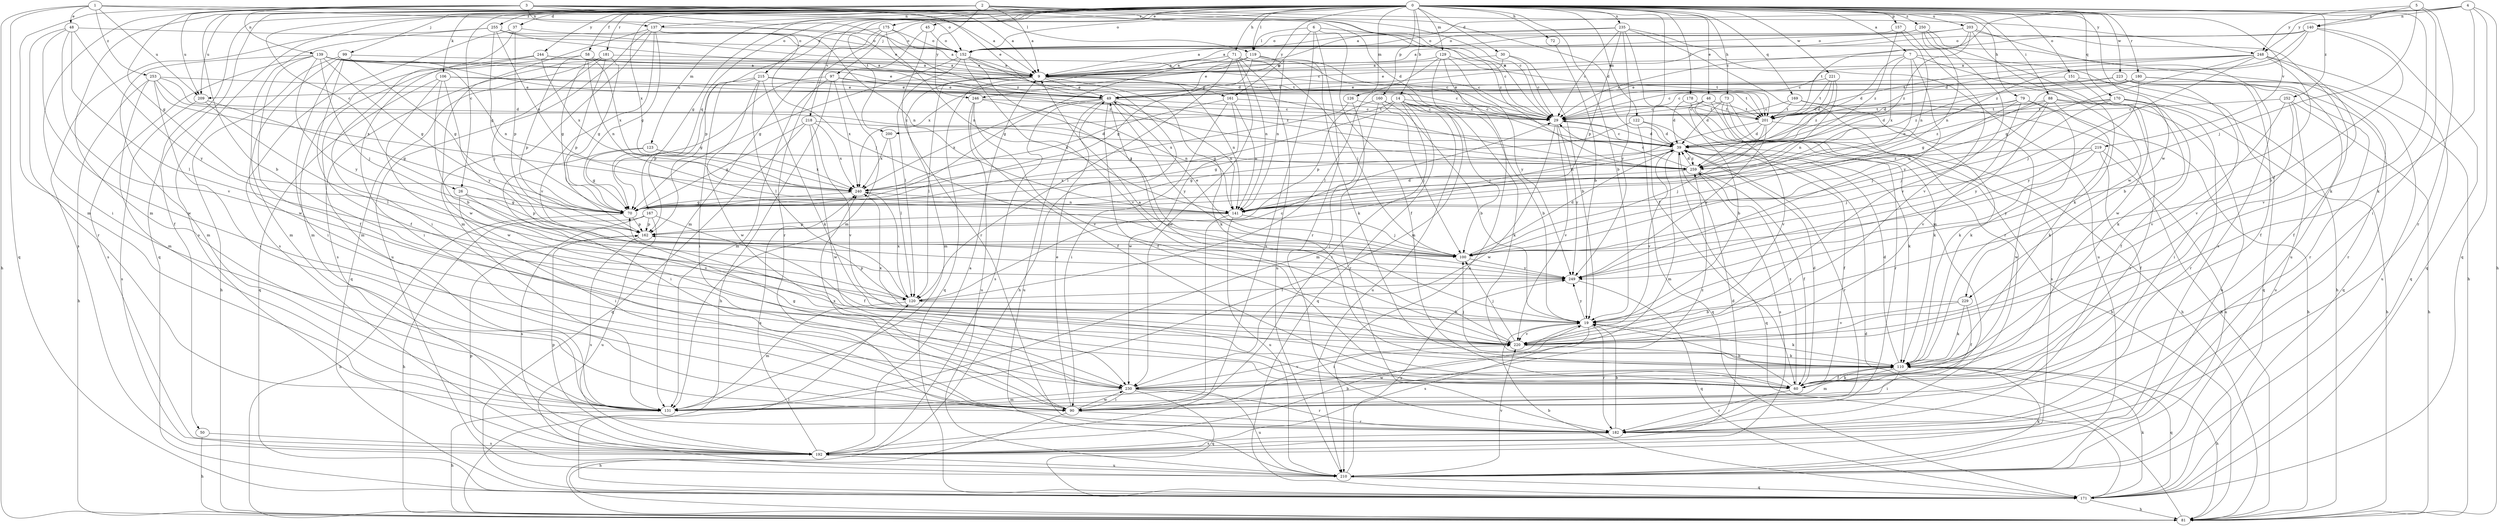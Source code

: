 strict digraph  {
0;
1;
2;
3;
4;
5;
6;
7;
9;
14;
19;
26;
29;
30;
37;
39;
45;
46;
48;
49;
50;
58;
60;
70;
71;
72;
73;
79;
81;
88;
90;
97;
99;
100;
106;
110;
119;
120;
122;
123;
126;
129;
131;
137;
139;
140;
141;
151;
152;
157;
160;
161;
162;
167;
169;
170;
171;
175;
178;
180;
181;
182;
192;
200;
201;
203;
209;
210;
215;
218;
219;
220;
221;
223;
229;
230;
235;
240;
244;
246;
248;
249;
250;
252;
253;
255;
259;
0 -> 7  [label=a];
0 -> 14  [label=b];
0 -> 19  [label=b];
0 -> 26  [label=c];
0 -> 30  [label=d];
0 -> 37  [label=d];
0 -> 45  [label=e];
0 -> 46  [label=e];
0 -> 50  [label=f];
0 -> 58  [label=f];
0 -> 60  [label=f];
0 -> 70  [label=g];
0 -> 71  [label=h];
0 -> 72  [label=h];
0 -> 73  [label=h];
0 -> 79  [label=h];
0 -> 88  [label=i];
0 -> 97  [label=j];
0 -> 99  [label=j];
0 -> 106  [label=k];
0 -> 110  [label=k];
0 -> 119  [label=l];
0 -> 122  [label=m];
0 -> 123  [label=m];
0 -> 126  [label=m];
0 -> 129  [label=m];
0 -> 137  [label=n];
0 -> 151  [label=o];
0 -> 152  [label=o];
0 -> 157  [label=p];
0 -> 160  [label=p];
0 -> 167  [label=q];
0 -> 169  [label=q];
0 -> 170  [label=q];
0 -> 171  [label=q];
0 -> 175  [label=r];
0 -> 178  [label=r];
0 -> 180  [label=r];
0 -> 181  [label=r];
0 -> 192  [label=s];
0 -> 200  [label=t];
0 -> 203  [label=u];
0 -> 209  [label=u];
0 -> 215  [label=v];
0 -> 218  [label=v];
0 -> 219  [label=v];
0 -> 221  [label=w];
0 -> 223  [label=w];
0 -> 229  [label=w];
0 -> 235  [label=x];
0 -> 240  [label=x];
0 -> 244  [label=y];
0 -> 246  [label=y];
0 -> 250  [label=z];
0 -> 252  [label=z];
1 -> 9  [label=a];
1 -> 48  [label=e];
1 -> 49  [label=e];
1 -> 81  [label=h];
1 -> 152  [label=o];
1 -> 171  [label=q];
1 -> 209  [label=u];
1 -> 253  [label=z];
2 -> 9  [label=a];
2 -> 19  [label=b];
2 -> 26  [label=c];
2 -> 29  [label=c];
2 -> 39  [label=d];
2 -> 131  [label=m];
2 -> 246  [label=y];
2 -> 248  [label=y];
2 -> 255  [label=z];
2 -> 259  [label=z];
3 -> 9  [label=a];
3 -> 29  [label=c];
3 -> 39  [label=d];
3 -> 49  [label=e];
3 -> 70  [label=g];
3 -> 90  [label=i];
3 -> 119  [label=l];
3 -> 131  [label=m];
3 -> 137  [label=n];
3 -> 139  [label=n];
3 -> 209  [label=u];
3 -> 259  [label=z];
4 -> 9  [label=a];
4 -> 29  [label=c];
4 -> 81  [label=h];
4 -> 110  [label=k];
4 -> 140  [label=n];
4 -> 171  [label=q];
4 -> 248  [label=y];
5 -> 90  [label=i];
5 -> 100  [label=j];
5 -> 140  [label=n];
5 -> 182  [label=r];
5 -> 248  [label=y];
6 -> 29  [label=c];
6 -> 60  [label=f];
6 -> 119  [label=l];
6 -> 161  [label=p];
6 -> 182  [label=r];
6 -> 192  [label=s];
7 -> 9  [label=a];
7 -> 39  [label=d];
7 -> 81  [label=h];
7 -> 141  [label=n];
7 -> 229  [label=w];
7 -> 240  [label=x];
7 -> 249  [label=y];
9 -> 49  [label=e];
9 -> 110  [label=k];
9 -> 120  [label=l];
9 -> 131  [label=m];
9 -> 141  [label=n];
9 -> 161  [label=p];
9 -> 171  [label=q];
9 -> 209  [label=u];
14 -> 19  [label=b];
14 -> 29  [label=c];
14 -> 70  [label=g];
14 -> 90  [label=i];
14 -> 100  [label=j];
14 -> 110  [label=k];
14 -> 171  [label=q];
14 -> 200  [label=t];
14 -> 210  [label=u];
19 -> 9  [label=a];
19 -> 90  [label=i];
19 -> 110  [label=k];
19 -> 182  [label=r];
19 -> 192  [label=s];
19 -> 220  [label=v];
19 -> 249  [label=y];
26 -> 70  [label=g];
26 -> 90  [label=i];
26 -> 162  [label=p];
26 -> 220  [label=v];
29 -> 39  [label=d];
29 -> 220  [label=v];
29 -> 230  [label=w];
29 -> 249  [label=y];
30 -> 9  [label=a];
30 -> 19  [label=b];
30 -> 29  [label=c];
30 -> 49  [label=e];
37 -> 90  [label=i];
37 -> 152  [label=o];
37 -> 162  [label=p];
37 -> 192  [label=s];
39 -> 29  [label=c];
39 -> 60  [label=f];
39 -> 70  [label=g];
39 -> 131  [label=m];
39 -> 171  [label=q];
39 -> 182  [label=r];
39 -> 220  [label=v];
39 -> 259  [label=z];
45 -> 131  [label=m];
45 -> 152  [label=o];
45 -> 182  [label=r];
46 -> 19  [label=b];
46 -> 29  [label=c];
46 -> 81  [label=h];
46 -> 110  [label=k];
46 -> 201  [label=t];
48 -> 120  [label=l];
48 -> 152  [label=o];
48 -> 182  [label=r];
48 -> 220  [label=v];
48 -> 230  [label=w];
48 -> 249  [label=y];
49 -> 29  [label=c];
49 -> 60  [label=f];
49 -> 141  [label=n];
49 -> 192  [label=s];
49 -> 210  [label=u];
49 -> 240  [label=x];
49 -> 249  [label=y];
50 -> 81  [label=h];
50 -> 192  [label=s];
58 -> 9  [label=a];
58 -> 70  [label=g];
58 -> 131  [label=m];
58 -> 141  [label=n];
58 -> 162  [label=p];
58 -> 240  [label=x];
60 -> 19  [label=b];
60 -> 39  [label=d];
60 -> 70  [label=g];
60 -> 110  [label=k];
60 -> 182  [label=r];
60 -> 259  [label=z];
70 -> 81  [label=h];
70 -> 162  [label=p];
71 -> 9  [label=a];
71 -> 29  [label=c];
71 -> 70  [label=g];
71 -> 100  [label=j];
71 -> 120  [label=l];
71 -> 141  [label=n];
71 -> 210  [label=u];
71 -> 230  [label=w];
72 -> 19  [label=b];
73 -> 29  [label=c];
73 -> 39  [label=d];
73 -> 81  [label=h];
73 -> 192  [label=s];
73 -> 220  [label=v];
79 -> 39  [label=d];
79 -> 81  [label=h];
79 -> 110  [label=k];
79 -> 141  [label=n];
79 -> 201  [label=t];
79 -> 220  [label=v];
81 -> 39  [label=d];
88 -> 100  [label=j];
88 -> 110  [label=k];
88 -> 182  [label=r];
88 -> 201  [label=t];
88 -> 210  [label=u];
88 -> 249  [label=y];
88 -> 259  [label=z];
90 -> 49  [label=e];
90 -> 81  [label=h];
90 -> 182  [label=r];
90 -> 230  [label=w];
90 -> 240  [label=x];
90 -> 259  [label=z];
97 -> 29  [label=c];
97 -> 49  [label=e];
97 -> 70  [label=g];
97 -> 81  [label=h];
97 -> 131  [label=m];
97 -> 240  [label=x];
99 -> 9  [label=a];
99 -> 60  [label=f];
99 -> 70  [label=g];
99 -> 81  [label=h];
99 -> 90  [label=i];
99 -> 131  [label=m];
100 -> 39  [label=d];
100 -> 49  [label=e];
100 -> 249  [label=y];
106 -> 19  [label=b];
106 -> 49  [label=e];
106 -> 171  [label=q];
106 -> 230  [label=w];
106 -> 249  [label=y];
106 -> 259  [label=z];
110 -> 39  [label=d];
110 -> 60  [label=f];
110 -> 81  [label=h];
110 -> 90  [label=i];
110 -> 100  [label=j];
110 -> 131  [label=m];
110 -> 171  [label=q];
110 -> 230  [label=w];
119 -> 9  [label=a];
119 -> 29  [label=c];
119 -> 49  [label=e];
119 -> 70  [label=g];
119 -> 110  [label=k];
119 -> 141  [label=n];
119 -> 240  [label=x];
120 -> 19  [label=b];
120 -> 29  [label=c];
120 -> 131  [label=m];
120 -> 162  [label=p];
120 -> 240  [label=x];
122 -> 39  [label=d];
122 -> 70  [label=g];
122 -> 110  [label=k];
122 -> 171  [label=q];
123 -> 70  [label=g];
123 -> 90  [label=i];
123 -> 240  [label=x];
123 -> 259  [label=z];
126 -> 29  [label=c];
126 -> 182  [label=r];
126 -> 240  [label=x];
129 -> 9  [label=a];
129 -> 120  [label=l];
129 -> 131  [label=m];
129 -> 201  [label=t];
129 -> 210  [label=u];
129 -> 249  [label=y];
131 -> 81  [label=h];
137 -> 70  [label=g];
137 -> 100  [label=j];
137 -> 131  [label=m];
137 -> 141  [label=n];
137 -> 152  [label=o];
137 -> 210  [label=u];
137 -> 220  [label=v];
137 -> 230  [label=w];
139 -> 9  [label=a];
139 -> 49  [label=e];
139 -> 60  [label=f];
139 -> 70  [label=g];
139 -> 100  [label=j];
139 -> 131  [label=m];
139 -> 141  [label=n];
139 -> 192  [label=s];
139 -> 201  [label=t];
139 -> 249  [label=y];
139 -> 259  [label=z];
140 -> 9  [label=a];
140 -> 19  [label=b];
140 -> 39  [label=d];
140 -> 152  [label=o];
140 -> 171  [label=q];
140 -> 259  [label=z];
141 -> 39  [label=d];
141 -> 90  [label=i];
141 -> 100  [label=j];
141 -> 162  [label=p];
141 -> 210  [label=u];
151 -> 49  [label=e];
151 -> 110  [label=k];
151 -> 171  [label=q];
152 -> 9  [label=a];
152 -> 70  [label=g];
152 -> 81  [label=h];
152 -> 100  [label=j];
152 -> 120  [label=l];
152 -> 220  [label=v];
157 -> 141  [label=n];
157 -> 152  [label=o];
157 -> 220  [label=v];
157 -> 259  [label=z];
160 -> 19  [label=b];
160 -> 100  [label=j];
160 -> 131  [label=m];
160 -> 162  [label=p];
160 -> 201  [label=t];
161 -> 29  [label=c];
161 -> 90  [label=i];
161 -> 141  [label=n];
161 -> 230  [label=w];
161 -> 240  [label=x];
162 -> 100  [label=j];
162 -> 192  [label=s];
167 -> 60  [label=f];
167 -> 81  [label=h];
167 -> 162  [label=p];
167 -> 192  [label=s];
167 -> 210  [label=u];
169 -> 29  [label=c];
169 -> 81  [label=h];
169 -> 110  [label=k];
169 -> 201  [label=t];
170 -> 29  [label=c];
170 -> 60  [label=f];
170 -> 81  [label=h];
170 -> 100  [label=j];
170 -> 182  [label=r];
170 -> 201  [label=t];
171 -> 19  [label=b];
171 -> 81  [label=h];
171 -> 110  [label=k];
171 -> 120  [label=l];
175 -> 9  [label=a];
175 -> 131  [label=m];
175 -> 141  [label=n];
175 -> 152  [label=o];
175 -> 162  [label=p];
175 -> 182  [label=r];
178 -> 39  [label=d];
178 -> 182  [label=r];
178 -> 201  [label=t];
180 -> 29  [label=c];
180 -> 49  [label=e];
180 -> 60  [label=f];
180 -> 70  [label=g];
180 -> 182  [label=r];
180 -> 210  [label=u];
180 -> 249  [label=y];
180 -> 259  [label=z];
181 -> 9  [label=a];
181 -> 70  [label=g];
181 -> 100  [label=j];
181 -> 162  [label=p];
181 -> 171  [label=q];
181 -> 192  [label=s];
182 -> 19  [label=b];
182 -> 192  [label=s];
192 -> 9  [label=a];
192 -> 19  [label=b];
192 -> 39  [label=d];
192 -> 162  [label=p];
192 -> 210  [label=u];
192 -> 240  [label=x];
200 -> 120  [label=l];
200 -> 240  [label=x];
201 -> 39  [label=d];
201 -> 100  [label=j];
201 -> 141  [label=n];
201 -> 230  [label=w];
201 -> 249  [label=y];
203 -> 49  [label=e];
203 -> 110  [label=k];
203 -> 152  [label=o];
203 -> 192  [label=s];
203 -> 201  [label=t];
203 -> 210  [label=u];
203 -> 259  [label=z];
209 -> 70  [label=g];
209 -> 120  [label=l];
209 -> 192  [label=s];
210 -> 110  [label=k];
210 -> 162  [label=p];
210 -> 171  [label=q];
210 -> 220  [label=v];
210 -> 249  [label=y];
215 -> 49  [label=e];
215 -> 90  [label=i];
215 -> 110  [label=k];
215 -> 120  [label=l];
215 -> 162  [label=p];
215 -> 201  [label=t];
215 -> 230  [label=w];
218 -> 39  [label=d];
218 -> 70  [label=g];
218 -> 171  [label=q];
218 -> 220  [label=v];
218 -> 230  [label=w];
218 -> 240  [label=x];
219 -> 60  [label=f];
219 -> 100  [label=j];
219 -> 210  [label=u];
219 -> 249  [label=y];
219 -> 259  [label=z];
220 -> 49  [label=e];
220 -> 100  [label=j];
220 -> 110  [label=k];
220 -> 240  [label=x];
221 -> 39  [label=d];
221 -> 49  [label=e];
221 -> 141  [label=n];
221 -> 201  [label=t];
221 -> 259  [label=z];
223 -> 29  [label=c];
223 -> 39  [label=d];
223 -> 49  [label=e];
223 -> 60  [label=f];
223 -> 171  [label=q];
223 -> 182  [label=r];
223 -> 220  [label=v];
229 -> 19  [label=b];
229 -> 60  [label=f];
229 -> 110  [label=k];
229 -> 220  [label=v];
230 -> 90  [label=i];
230 -> 131  [label=m];
230 -> 171  [label=q];
230 -> 182  [label=r];
230 -> 210  [label=u];
230 -> 220  [label=v];
235 -> 9  [label=a];
235 -> 29  [label=c];
235 -> 131  [label=m];
235 -> 152  [label=o];
235 -> 162  [label=p];
235 -> 182  [label=r];
235 -> 210  [label=u];
235 -> 249  [label=y];
240 -> 70  [label=g];
240 -> 141  [label=n];
244 -> 9  [label=a];
244 -> 90  [label=i];
244 -> 131  [label=m];
244 -> 201  [label=t];
244 -> 240  [label=x];
246 -> 29  [label=c];
246 -> 60  [label=f];
246 -> 141  [label=n];
246 -> 210  [label=u];
246 -> 220  [label=v];
248 -> 9  [label=a];
248 -> 19  [label=b];
248 -> 29  [label=c];
248 -> 70  [label=g];
248 -> 100  [label=j];
248 -> 171  [label=q];
248 -> 201  [label=t];
248 -> 220  [label=v];
249 -> 120  [label=l];
249 -> 171  [label=q];
250 -> 9  [label=a];
250 -> 81  [label=h];
250 -> 141  [label=n];
250 -> 152  [label=o];
250 -> 220  [label=v];
250 -> 230  [label=w];
252 -> 29  [label=c];
252 -> 81  [label=h];
252 -> 90  [label=i];
252 -> 210  [label=u];
252 -> 220  [label=v];
253 -> 39  [label=d];
253 -> 49  [label=e];
253 -> 81  [label=h];
253 -> 90  [label=i];
253 -> 131  [label=m];
253 -> 240  [label=x];
253 -> 259  [label=z];
255 -> 29  [label=c];
255 -> 39  [label=d];
255 -> 70  [label=g];
255 -> 152  [label=o];
255 -> 192  [label=s];
255 -> 230  [label=w];
255 -> 240  [label=x];
259 -> 29  [label=c];
259 -> 39  [label=d];
259 -> 60  [label=f];
259 -> 192  [label=s];
259 -> 240  [label=x];
}
